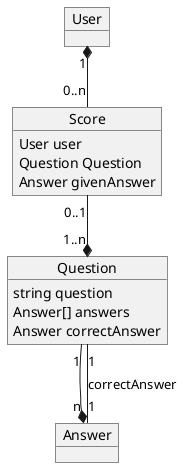 @startuml

object Answer

object Question
Question : string question
Question : Answer[] answers
Question : Answer correctAnswer

object User

object Score
Score : User user
Score : Question Question
Score : Answer givenAnswer

Question "1" --* "n" Answer
Question "1" -- "1" Answer : correctAnswer

Score "0..1"--*"1..n" Question
User "1"*--"0..n" Score

@enduml